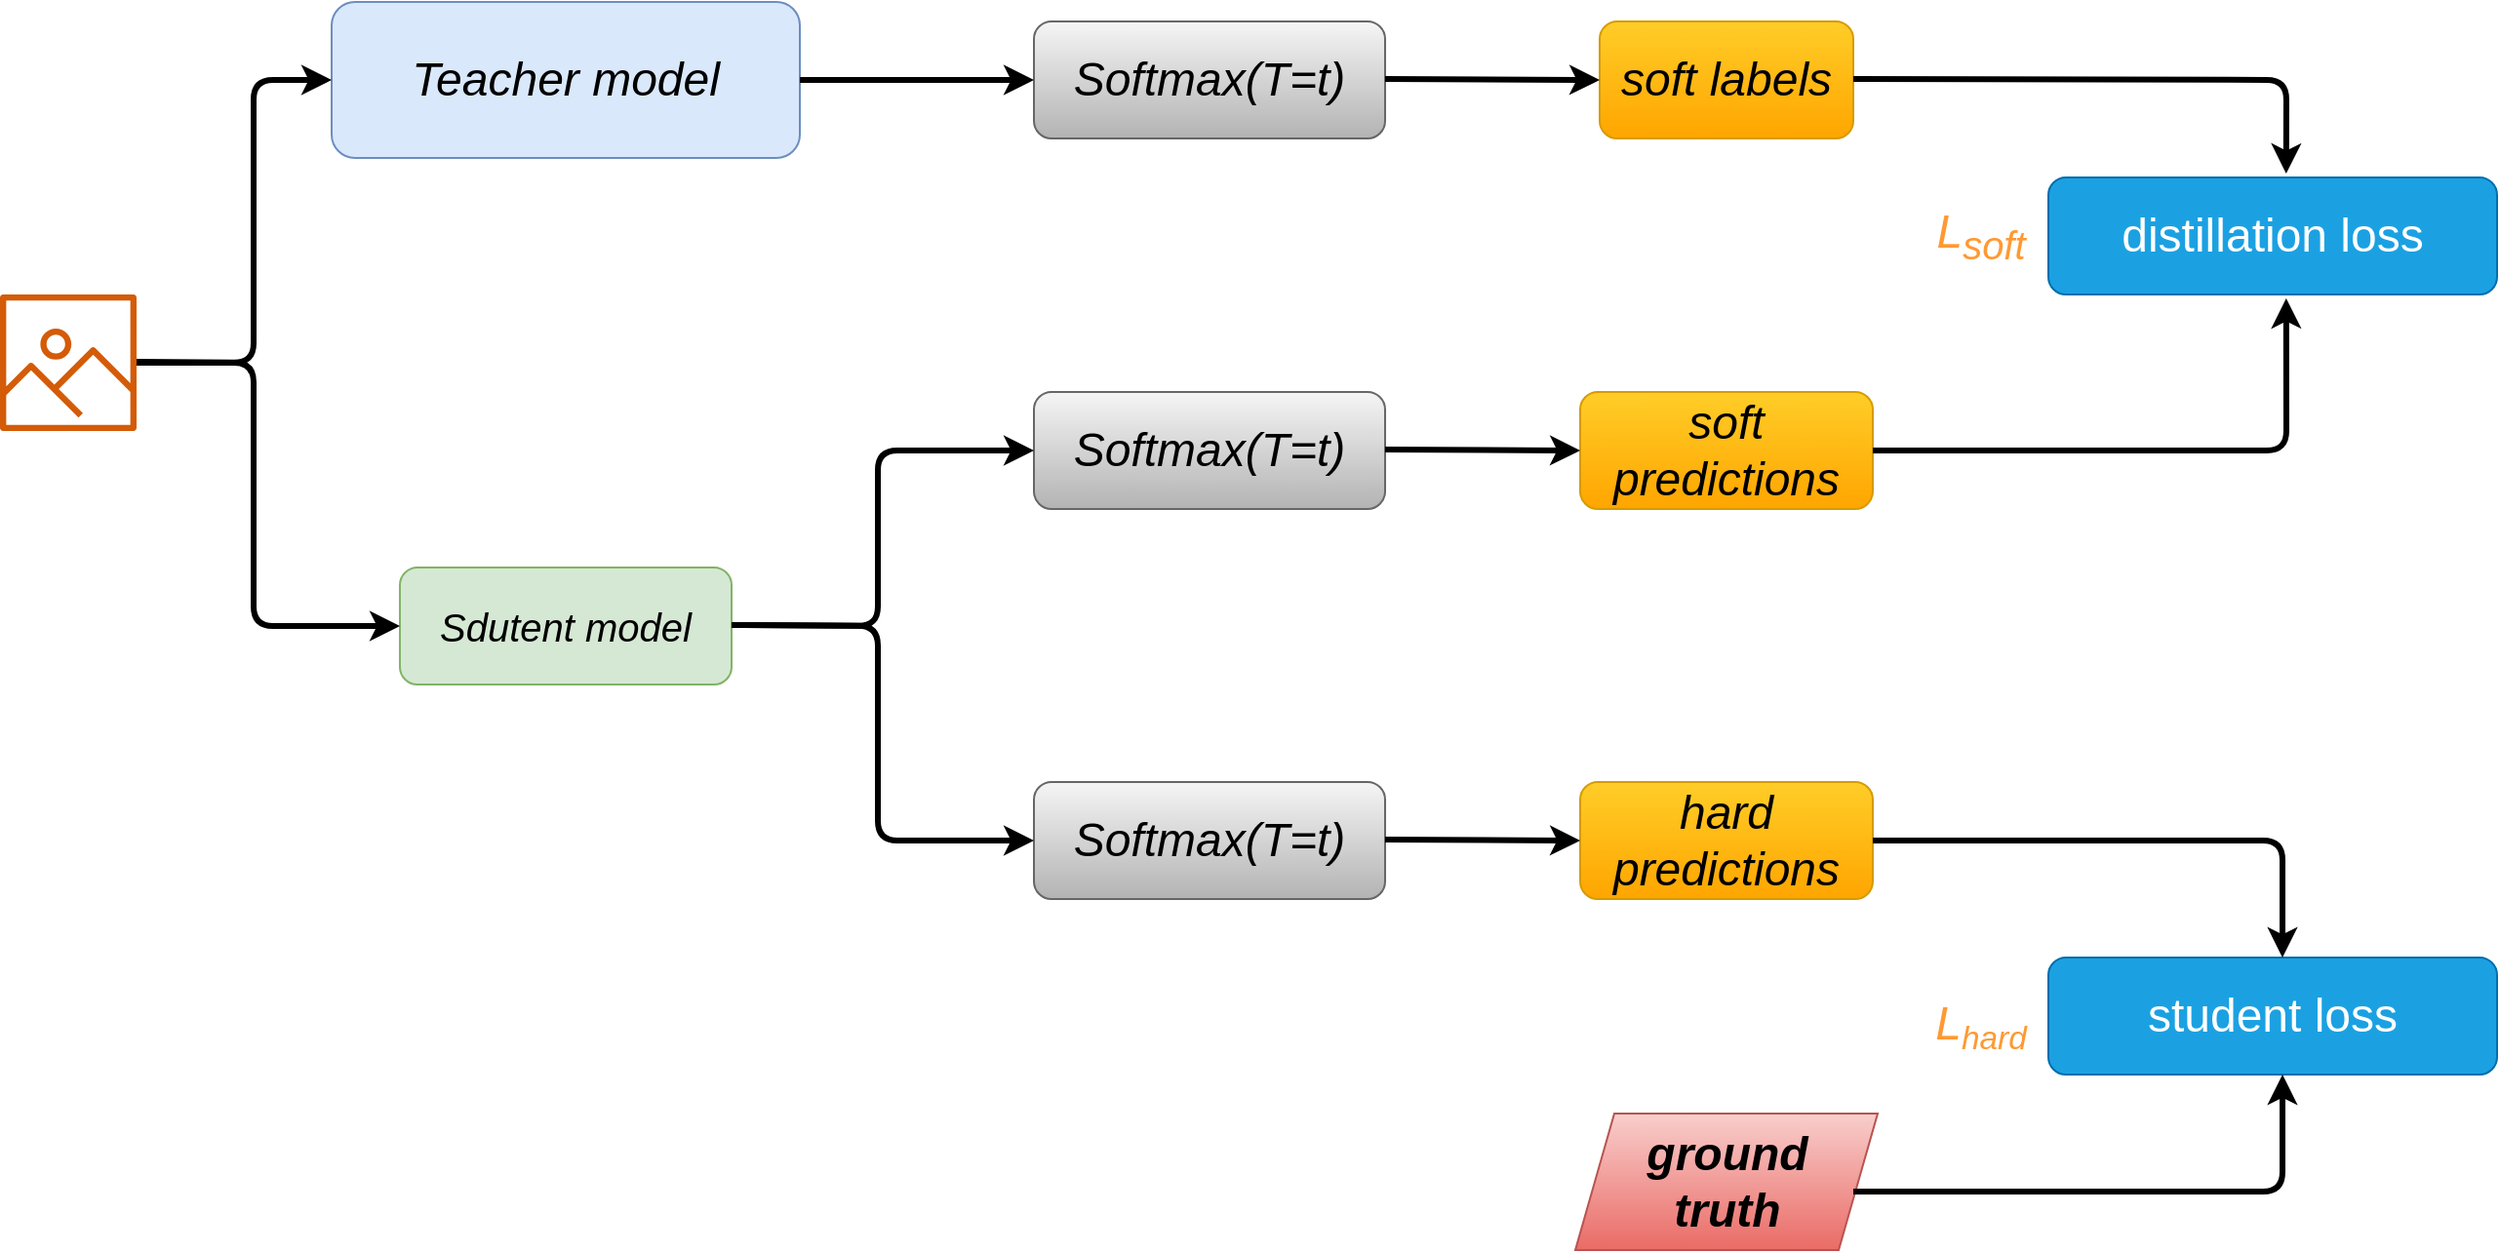 <mxfile>
    <diagram id="5-S4JDWpLX17IXL7zq8z" name="架构图">
        <mxGraphModel dx="1386" dy="784" grid="1" gridSize="10" guides="1" tooltips="1" connect="1" arrows="1" fold="1" page="1" pageScale="1" pageWidth="850" pageHeight="1100" math="0" shadow="0">
            <root>
                <mxCell id="0"/>
                <mxCell id="1" parent="0"/>
                <mxCell id="2" value="" style="sketch=0;outlineConnect=0;fontColor=#232F3E;gradientColor=none;fillColor=#D45B07;strokeColor=none;dashed=0;verticalLabelPosition=bottom;verticalAlign=top;align=center;html=1;fontSize=12;fontStyle=0;aspect=fixed;pointerEvents=1;shape=mxgraph.aws4.container_registry_image;" vertex="1" parent="1">
                    <mxGeometry x="30" y="320" width="70" height="70" as="geometry"/>
                </mxCell>
                <mxCell id="5" value="&lt;font style=&quot;font-size: 24px;&quot;&gt;&lt;i&gt;Teacher model&lt;/i&gt;&lt;/font&gt;" style="rounded=1;whiteSpace=wrap;html=1;fontSize=20;fillColor=#dae8fc;strokeColor=#6c8ebf;" vertex="1" parent="1">
                    <mxGeometry x="200" y="170" width="240" height="80" as="geometry"/>
                </mxCell>
                <mxCell id="6" value="&lt;i&gt;Sdutent model&lt;/i&gt;" style="rounded=1;whiteSpace=wrap;html=1;fontSize=20;fillColor=#d5e8d4;strokeColor=#82b366;" vertex="1" parent="1">
                    <mxGeometry x="235" y="460" width="170" height="60" as="geometry"/>
                </mxCell>
                <mxCell id="7" value="" style="endArrow=classic;html=1;fontSize=24;fontColor=#000000;strokeWidth=3;entryX=0;entryY=0.5;entryDx=0;entryDy=0;" edge="1" parent="1" target="5">
                    <mxGeometry width="50" height="50" relative="1" as="geometry">
                        <mxPoint x="100" y="354.5" as="sourcePoint"/>
                        <mxPoint x="190" y="354.5" as="targetPoint"/>
                        <Array as="points">
                            <mxPoint x="160" y="355"/>
                            <mxPoint x="160" y="210"/>
                        </Array>
                    </mxGeometry>
                </mxCell>
                <mxCell id="8" value="" style="endArrow=classic;html=1;strokeWidth=3;fontSize=24;fontColor=#000000;entryX=0;entryY=0.5;entryDx=0;entryDy=0;" edge="1" parent="1" target="6">
                    <mxGeometry width="50" height="50" relative="1" as="geometry">
                        <mxPoint x="100" y="355" as="sourcePoint"/>
                        <mxPoint x="230" y="420" as="targetPoint"/>
                        <Array as="points">
                            <mxPoint x="160" y="355"/>
                            <mxPoint x="160" y="490"/>
                        </Array>
                    </mxGeometry>
                </mxCell>
                <mxCell id="9" value="&lt;i&gt;Softmax(T=t)&lt;/i&gt;" style="rounded=1;whiteSpace=wrap;html=1;fontSize=24;fillColor=#f5f5f5;gradientColor=#b3b3b3;strokeColor=#666666;" vertex="1" parent="1">
                    <mxGeometry x="560" y="180" width="180" height="60" as="geometry"/>
                </mxCell>
                <mxCell id="10" value="&lt;i&gt;Softmax(T=t)&lt;/i&gt;" style="rounded=1;whiteSpace=wrap;html=1;fontSize=24;fillColor=#f5f5f5;gradientColor=#b3b3b3;strokeColor=#666666;" vertex="1" parent="1">
                    <mxGeometry x="560" y="370" width="180" height="60" as="geometry"/>
                </mxCell>
                <mxCell id="11" value="&lt;i&gt;Softmax(T=t)&lt;/i&gt;" style="rounded=1;whiteSpace=wrap;html=1;fontSize=24;fillColor=#f5f5f5;gradientColor=#b3b3b3;strokeColor=#666666;" vertex="1" parent="1">
                    <mxGeometry x="560" y="570" width="180" height="60" as="geometry"/>
                </mxCell>
                <mxCell id="12" value="" style="endArrow=classic;html=1;strokeWidth=3;fontSize=24;fontColor=#000000;entryX=0;entryY=0.5;entryDx=0;entryDy=0;" edge="1" parent="1" target="9">
                    <mxGeometry width="50" height="50" relative="1" as="geometry">
                        <mxPoint x="440" y="210" as="sourcePoint"/>
                        <mxPoint x="490" y="160" as="targetPoint"/>
                    </mxGeometry>
                </mxCell>
                <mxCell id="13" value="" style="endArrow=classic;html=1;strokeWidth=3;fontSize=24;fontColor=#000000;entryX=0;entryY=0.5;entryDx=0;entryDy=0;" edge="1" parent="1" target="10">
                    <mxGeometry width="50" height="50" relative="1" as="geometry">
                        <mxPoint x="405" y="489.5" as="sourcePoint"/>
                        <mxPoint x="525" y="489.5" as="targetPoint"/>
                        <Array as="points">
                            <mxPoint x="480" y="490"/>
                            <mxPoint x="480" y="400"/>
                        </Array>
                    </mxGeometry>
                </mxCell>
                <mxCell id="14" value="" style="endArrow=classic;html=1;strokeWidth=3;fontSize=24;fontColor=#000000;entryX=0;entryY=0.5;entryDx=0;entryDy=0;" edge="1" parent="1" target="11">
                    <mxGeometry width="50" height="50" relative="1" as="geometry">
                        <mxPoint x="405" y="489.5" as="sourcePoint"/>
                        <mxPoint x="525" y="489.5" as="targetPoint"/>
                        <Array as="points">
                            <mxPoint x="480" y="490"/>
                            <mxPoint x="480" y="600"/>
                        </Array>
                    </mxGeometry>
                </mxCell>
                <mxCell id="15" value="&lt;i&gt;soft labels&lt;/i&gt;" style="rounded=1;whiteSpace=wrap;html=1;fontSize=24;fillColor=#ffcd28;gradientColor=#ffa500;strokeColor=#d79b00;" vertex="1" parent="1">
                    <mxGeometry x="850" y="180" width="130" height="60" as="geometry"/>
                </mxCell>
                <mxCell id="16" value="&lt;i&gt;soft predictions&lt;/i&gt;" style="rounded=1;whiteSpace=wrap;html=1;fontSize=24;fillColor=#ffcd28;gradientColor=#ffa500;strokeColor=#d79b00;" vertex="1" parent="1">
                    <mxGeometry x="840" y="370" width="150" height="60" as="geometry"/>
                </mxCell>
                <mxCell id="18" value="&lt;i&gt;hard predictions&lt;/i&gt;" style="rounded=1;whiteSpace=wrap;html=1;fontSize=24;fillColor=#ffcd28;gradientColor=#ffa500;strokeColor=#d79b00;" vertex="1" parent="1">
                    <mxGeometry x="840" y="570" width="150" height="60" as="geometry"/>
                </mxCell>
                <mxCell id="19" value="&lt;b style=&quot;&quot;&gt;&lt;i&gt;ground &lt;br&gt;truth&lt;/i&gt;&lt;/b&gt;" style="shape=parallelogram;perimeter=parallelogramPerimeter;whiteSpace=wrap;html=1;fixedSize=1;fontSize=24;fillColor=#f8cecc;gradientColor=#ea6b66;strokeColor=#b85450;" vertex="1" parent="1">
                    <mxGeometry x="837.5" y="740" width="155" height="70" as="geometry"/>
                </mxCell>
                <mxCell id="20" value="" style="endArrow=classic;html=1;strokeWidth=3;fontSize=24;fontColor=#000000;" edge="1" parent="1">
                    <mxGeometry width="50" height="50" relative="1" as="geometry">
                        <mxPoint x="740" y="209.5" as="sourcePoint"/>
                        <mxPoint x="850" y="210" as="targetPoint"/>
                    </mxGeometry>
                </mxCell>
                <mxCell id="21" value="" style="endArrow=classic;html=1;strokeWidth=3;fontSize=24;fontColor=#000000;" edge="1" parent="1">
                    <mxGeometry width="50" height="50" relative="1" as="geometry">
                        <mxPoint x="740" y="399.5" as="sourcePoint"/>
                        <mxPoint x="840" y="400" as="targetPoint"/>
                    </mxGeometry>
                </mxCell>
                <mxCell id="22" value="" style="endArrow=classic;html=1;strokeWidth=3;fontSize=24;fontColor=#000000;" edge="1" parent="1">
                    <mxGeometry width="50" height="50" relative="1" as="geometry">
                        <mxPoint x="740" y="599.5" as="sourcePoint"/>
                        <mxPoint x="840" y="600" as="targetPoint"/>
                    </mxGeometry>
                </mxCell>
                <mxCell id="23" value="distillation loss" style="rounded=1;whiteSpace=wrap;html=1;fontSize=24;fillColor=#1ba1e2;strokeColor=#006EAF;fontColor=#ffffff;" vertex="1" parent="1">
                    <mxGeometry x="1080" y="260" width="230" height="60" as="geometry"/>
                </mxCell>
                <mxCell id="24" value="student loss" style="rounded=1;whiteSpace=wrap;html=1;fontSize=24;fillColor=#1ba1e2;strokeColor=#006EAF;fontColor=#ffffff;" vertex="1" parent="1">
                    <mxGeometry x="1080" y="660" width="230" height="60" as="geometry"/>
                </mxCell>
                <mxCell id="25" value="" style="endArrow=classic;html=1;strokeWidth=3;fontSize=24;fontColor=#000000;entryX=0.53;entryY=-0.033;entryDx=0;entryDy=0;entryPerimeter=0;" edge="1" parent="1" target="23">
                    <mxGeometry width="50" height="50" relative="1" as="geometry">
                        <mxPoint x="980" y="209.5" as="sourcePoint"/>
                        <mxPoint x="1180" y="209.5" as="targetPoint"/>
                        <Array as="points">
                            <mxPoint x="1202" y="210"/>
                        </Array>
                    </mxGeometry>
                </mxCell>
                <mxCell id="26" value="" style="endArrow=classic;html=1;strokeWidth=3;fontSize=24;fontColor=#000000;entryX=0.53;entryY=1.033;entryDx=0;entryDy=0;entryPerimeter=0;" edge="1" parent="1" target="23">
                    <mxGeometry width="50" height="50" relative="1" as="geometry">
                        <mxPoint x="990" y="400" as="sourcePoint"/>
                        <mxPoint x="1040" y="350" as="targetPoint"/>
                        <Array as="points">
                            <mxPoint x="1202" y="400"/>
                        </Array>
                    </mxGeometry>
                </mxCell>
                <mxCell id="27" value="&lt;i&gt;&lt;font color=&quot;#ff9933&quot;&gt;L&lt;sub&gt;soft&lt;/sub&gt;&lt;/font&gt;&lt;/i&gt;" style="text;html=1;align=center;verticalAlign=middle;resizable=0;points=[];autosize=1;strokeColor=none;fillColor=none;fontSize=24;fontColor=#000000;" vertex="1" parent="1">
                    <mxGeometry x="1010" y="265" width="70" height="50" as="geometry"/>
                </mxCell>
                <mxCell id="28" value="&lt;i&gt;&lt;font color=&quot;#ff9933&quot;&gt;L&lt;span style=&quot;font-size: 20px;&quot;&gt;&lt;sub&gt;hard&lt;/sub&gt;&lt;/span&gt;&lt;/font&gt;&lt;/i&gt;" style="text;html=1;align=center;verticalAlign=middle;resizable=0;points=[];autosize=1;strokeColor=none;fillColor=none;fontSize=24;fontColor=#000000;" vertex="1" parent="1">
                    <mxGeometry x="1010" y="670" width="70" height="50" as="geometry"/>
                </mxCell>
                <mxCell id="29" value="" style="endArrow=classic;html=1;strokeWidth=3;fontSize=24;fontColor=#000000;" edge="1" parent="1">
                    <mxGeometry width="50" height="50" relative="1" as="geometry">
                        <mxPoint x="990" y="600" as="sourcePoint"/>
                        <mxPoint x="1200" y="660" as="targetPoint"/>
                        <Array as="points">
                            <mxPoint x="1200" y="600"/>
                        </Array>
                    </mxGeometry>
                </mxCell>
                <mxCell id="30" value="" style="endArrow=classic;html=1;strokeWidth=3;fontSize=24;fontColor=#000000;" edge="1" parent="1">
                    <mxGeometry width="50" height="50" relative="1" as="geometry">
                        <mxPoint x="980" y="780" as="sourcePoint"/>
                        <mxPoint x="1200" y="720" as="targetPoint"/>
                        <Array as="points">
                            <mxPoint x="1200" y="780"/>
                        </Array>
                    </mxGeometry>
                </mxCell>
            </root>
        </mxGraphModel>
    </diagram>
</mxfile>